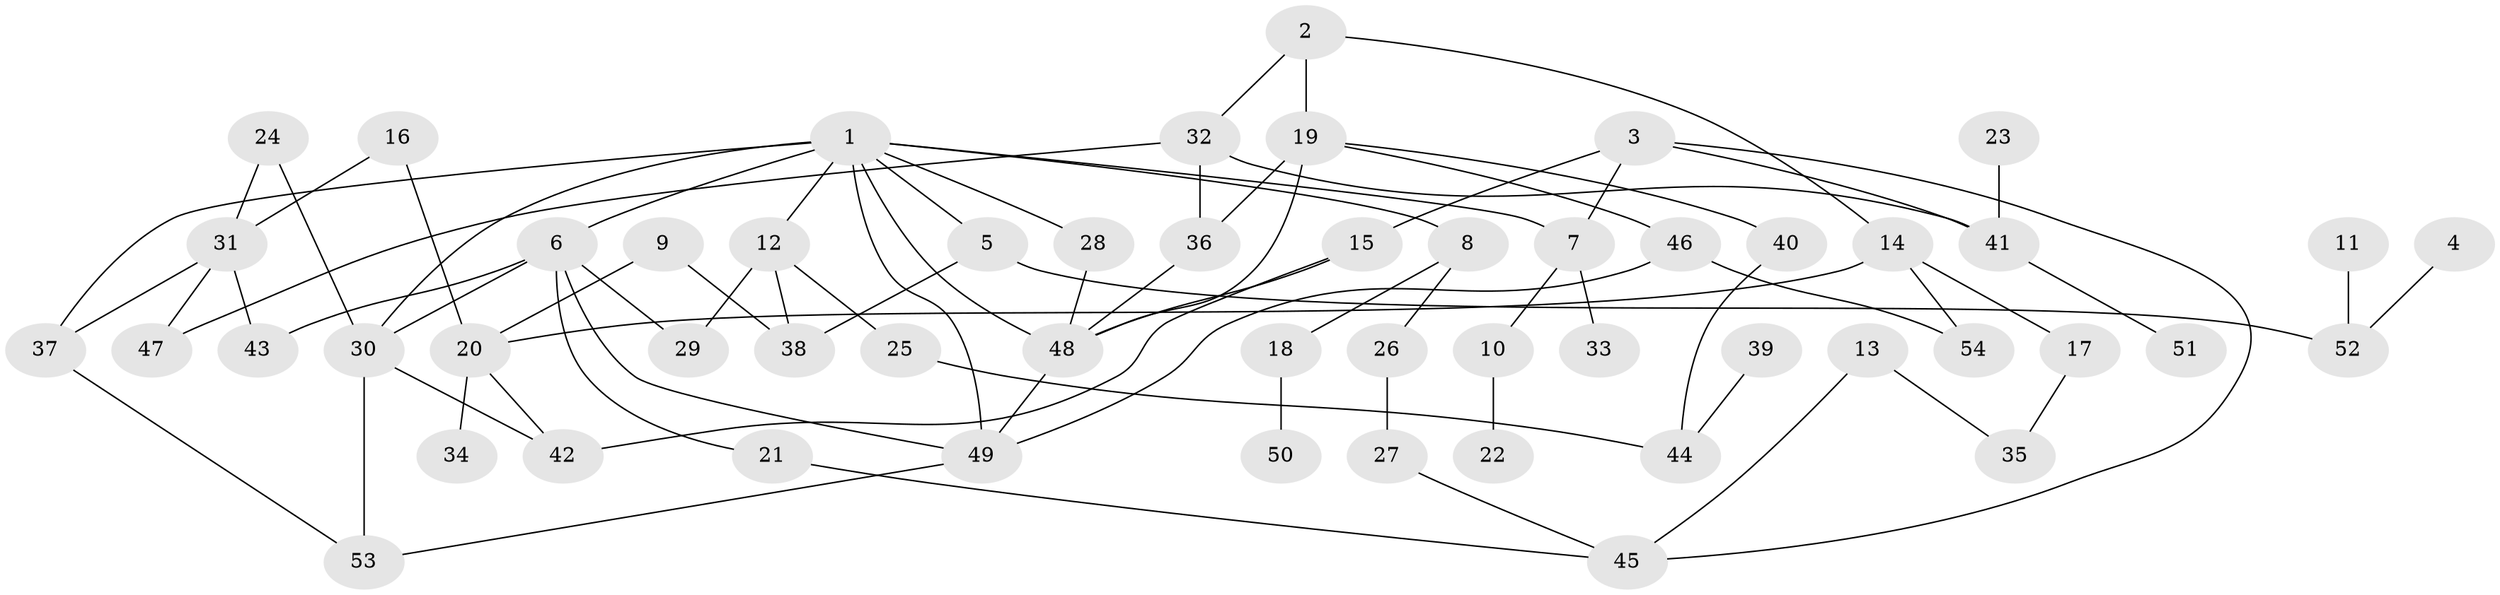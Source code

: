 // original degree distribution, {4: 0.11214953271028037, 5: 0.056074766355140186, 8: 0.018691588785046728, 2: 0.3177570093457944, 3: 0.1588785046728972, 7: 0.018691588785046728, 1: 0.308411214953271, 6: 0.009345794392523364}
// Generated by graph-tools (version 1.1) at 2025/01/03/09/25 03:01:08]
// undirected, 54 vertices, 78 edges
graph export_dot {
graph [start="1"]
  node [color=gray90,style=filled];
  1;
  2;
  3;
  4;
  5;
  6;
  7;
  8;
  9;
  10;
  11;
  12;
  13;
  14;
  15;
  16;
  17;
  18;
  19;
  20;
  21;
  22;
  23;
  24;
  25;
  26;
  27;
  28;
  29;
  30;
  31;
  32;
  33;
  34;
  35;
  36;
  37;
  38;
  39;
  40;
  41;
  42;
  43;
  44;
  45;
  46;
  47;
  48;
  49;
  50;
  51;
  52;
  53;
  54;
  1 -- 5 [weight=1.0];
  1 -- 6 [weight=1.0];
  1 -- 7 [weight=1.0];
  1 -- 8 [weight=1.0];
  1 -- 12 [weight=1.0];
  1 -- 28 [weight=1.0];
  1 -- 30 [weight=2.0];
  1 -- 37 [weight=1.0];
  1 -- 48 [weight=1.0];
  1 -- 49 [weight=1.0];
  2 -- 14 [weight=1.0];
  2 -- 19 [weight=1.0];
  2 -- 32 [weight=1.0];
  3 -- 7 [weight=1.0];
  3 -- 15 [weight=1.0];
  3 -- 41 [weight=1.0];
  3 -- 45 [weight=1.0];
  4 -- 52 [weight=1.0];
  5 -- 38 [weight=1.0];
  5 -- 52 [weight=1.0];
  6 -- 21 [weight=1.0];
  6 -- 29 [weight=1.0];
  6 -- 30 [weight=1.0];
  6 -- 43 [weight=1.0];
  6 -- 49 [weight=1.0];
  7 -- 10 [weight=1.0];
  7 -- 33 [weight=1.0];
  8 -- 18 [weight=1.0];
  8 -- 26 [weight=1.0];
  9 -- 20 [weight=1.0];
  9 -- 38 [weight=1.0];
  10 -- 22 [weight=1.0];
  11 -- 52 [weight=1.0];
  12 -- 25 [weight=1.0];
  12 -- 29 [weight=1.0];
  12 -- 38 [weight=1.0];
  13 -- 35 [weight=1.0];
  13 -- 45 [weight=1.0];
  14 -- 17 [weight=1.0];
  14 -- 20 [weight=1.0];
  14 -- 54 [weight=1.0];
  15 -- 42 [weight=1.0];
  15 -- 48 [weight=1.0];
  16 -- 20 [weight=1.0];
  16 -- 31 [weight=1.0];
  17 -- 35 [weight=1.0];
  18 -- 50 [weight=1.0];
  19 -- 36 [weight=2.0];
  19 -- 40 [weight=1.0];
  19 -- 46 [weight=1.0];
  19 -- 48 [weight=1.0];
  20 -- 34 [weight=1.0];
  20 -- 42 [weight=1.0];
  21 -- 45 [weight=1.0];
  23 -- 41 [weight=1.0];
  24 -- 30 [weight=1.0];
  24 -- 31 [weight=1.0];
  25 -- 44 [weight=1.0];
  26 -- 27 [weight=1.0];
  27 -- 45 [weight=1.0];
  28 -- 48 [weight=1.0];
  30 -- 42 [weight=1.0];
  30 -- 53 [weight=1.0];
  31 -- 37 [weight=1.0];
  31 -- 43 [weight=1.0];
  31 -- 47 [weight=1.0];
  32 -- 36 [weight=1.0];
  32 -- 41 [weight=1.0];
  32 -- 47 [weight=1.0];
  36 -- 48 [weight=1.0];
  37 -- 53 [weight=1.0];
  39 -- 44 [weight=1.0];
  40 -- 44 [weight=1.0];
  41 -- 51 [weight=1.0];
  46 -- 49 [weight=1.0];
  46 -- 54 [weight=1.0];
  48 -- 49 [weight=1.0];
  49 -- 53 [weight=1.0];
}

